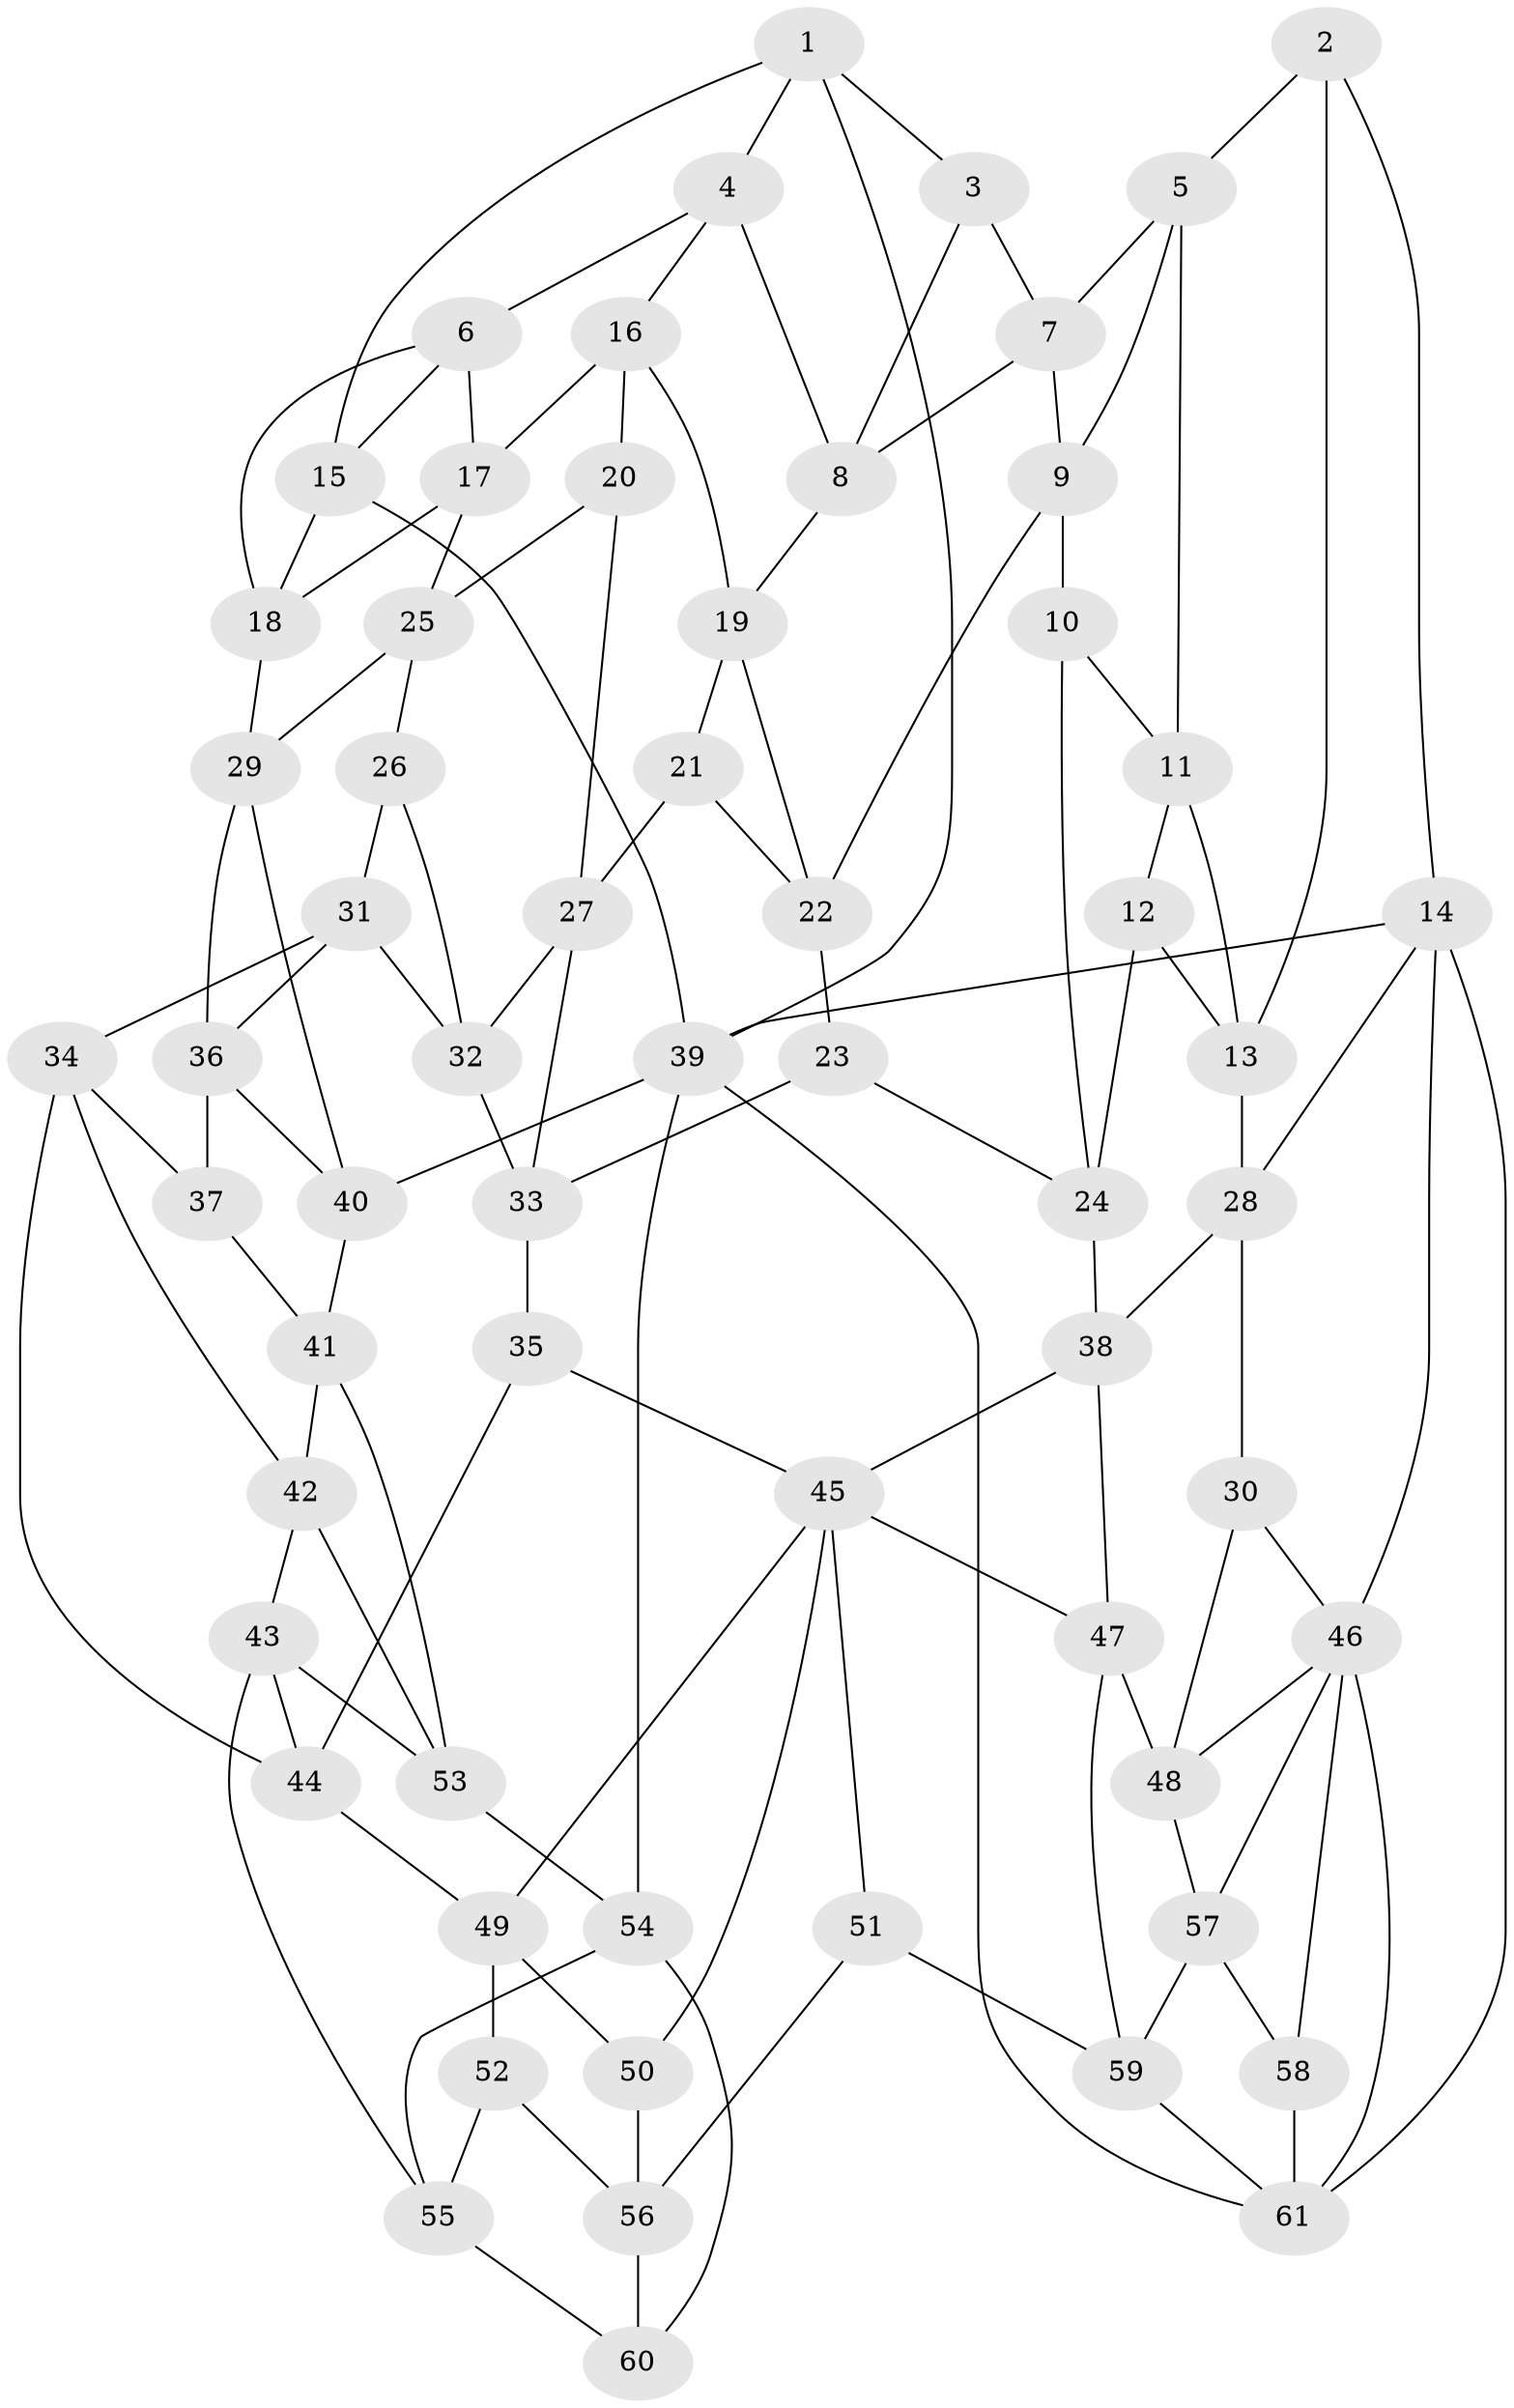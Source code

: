 // original degree distribution, {3: 0.01639344262295082, 4: 0.2540983606557377, 6: 0.23770491803278687, 5: 0.4918032786885246}
// Generated by graph-tools (version 1.1) at 2025/50/03/09/25 03:50:59]
// undirected, 61 vertices, 118 edges
graph export_dot {
graph [start="1"]
  node [color=gray90,style=filled];
  1;
  2;
  3;
  4;
  5;
  6;
  7;
  8;
  9;
  10;
  11;
  12;
  13;
  14;
  15;
  16;
  17;
  18;
  19;
  20;
  21;
  22;
  23;
  24;
  25;
  26;
  27;
  28;
  29;
  30;
  31;
  32;
  33;
  34;
  35;
  36;
  37;
  38;
  39;
  40;
  41;
  42;
  43;
  44;
  45;
  46;
  47;
  48;
  49;
  50;
  51;
  52;
  53;
  54;
  55;
  56;
  57;
  58;
  59;
  60;
  61;
  1 -- 3 [weight=1.0];
  1 -- 4 [weight=1.0];
  1 -- 15 [weight=1.0];
  1 -- 39 [weight=1.0];
  2 -- 5 [weight=1.0];
  2 -- 13 [weight=1.0];
  2 -- 14 [weight=1.0];
  3 -- 7 [weight=1.0];
  3 -- 8 [weight=1.0];
  4 -- 6 [weight=1.0];
  4 -- 8 [weight=1.0];
  4 -- 16 [weight=1.0];
  5 -- 7 [weight=1.0];
  5 -- 9 [weight=1.0];
  5 -- 11 [weight=1.0];
  6 -- 15 [weight=1.0];
  6 -- 17 [weight=1.0];
  6 -- 18 [weight=1.0];
  7 -- 8 [weight=1.0];
  7 -- 9 [weight=1.0];
  8 -- 19 [weight=1.0];
  9 -- 10 [weight=1.0];
  9 -- 22 [weight=1.0];
  10 -- 11 [weight=1.0];
  10 -- 24 [weight=1.0];
  11 -- 12 [weight=1.0];
  11 -- 13 [weight=1.0];
  12 -- 13 [weight=1.0];
  12 -- 24 [weight=1.0];
  13 -- 28 [weight=1.0];
  14 -- 28 [weight=1.0];
  14 -- 39 [weight=1.0];
  14 -- 46 [weight=1.0];
  14 -- 61 [weight=1.0];
  15 -- 18 [weight=1.0];
  15 -- 39 [weight=1.0];
  16 -- 17 [weight=1.0];
  16 -- 19 [weight=1.0];
  16 -- 20 [weight=1.0];
  17 -- 18 [weight=1.0];
  17 -- 25 [weight=1.0];
  18 -- 29 [weight=1.0];
  19 -- 21 [weight=1.0];
  19 -- 22 [weight=1.0];
  20 -- 25 [weight=1.0];
  20 -- 27 [weight=1.0];
  21 -- 22 [weight=1.0];
  21 -- 27 [weight=1.0];
  22 -- 23 [weight=1.0];
  23 -- 24 [weight=1.0];
  23 -- 33 [weight=1.0];
  24 -- 38 [weight=1.0];
  25 -- 26 [weight=1.0];
  25 -- 29 [weight=1.0];
  26 -- 31 [weight=1.0];
  26 -- 32 [weight=1.0];
  27 -- 32 [weight=1.0];
  27 -- 33 [weight=1.0];
  28 -- 30 [weight=1.0];
  28 -- 38 [weight=1.0];
  29 -- 36 [weight=1.0];
  29 -- 40 [weight=1.0];
  30 -- 46 [weight=1.0];
  30 -- 48 [weight=1.0];
  31 -- 32 [weight=1.0];
  31 -- 34 [weight=1.0];
  31 -- 36 [weight=1.0];
  32 -- 33 [weight=1.0];
  33 -- 35 [weight=1.0];
  34 -- 37 [weight=1.0];
  34 -- 42 [weight=1.0];
  34 -- 44 [weight=1.0];
  35 -- 44 [weight=1.0];
  35 -- 45 [weight=1.0];
  36 -- 37 [weight=1.0];
  36 -- 40 [weight=1.0];
  37 -- 41 [weight=1.0];
  38 -- 45 [weight=1.0];
  38 -- 47 [weight=1.0];
  39 -- 40 [weight=1.0];
  39 -- 54 [weight=1.0];
  39 -- 61 [weight=1.0];
  40 -- 41 [weight=1.0];
  41 -- 42 [weight=1.0];
  41 -- 53 [weight=1.0];
  42 -- 43 [weight=1.0];
  42 -- 53 [weight=1.0];
  43 -- 44 [weight=1.0];
  43 -- 53 [weight=1.0];
  43 -- 55 [weight=1.0];
  44 -- 49 [weight=1.0];
  45 -- 47 [weight=1.0];
  45 -- 49 [weight=1.0];
  45 -- 50 [weight=1.0];
  45 -- 51 [weight=1.0];
  46 -- 48 [weight=1.0];
  46 -- 57 [weight=1.0];
  46 -- 58 [weight=1.0];
  46 -- 61 [weight=1.0];
  47 -- 48 [weight=3.0];
  47 -- 59 [weight=1.0];
  48 -- 57 [weight=1.0];
  49 -- 50 [weight=1.0];
  49 -- 52 [weight=1.0];
  50 -- 56 [weight=1.0];
  51 -- 56 [weight=1.0];
  51 -- 59 [weight=1.0];
  52 -- 55 [weight=1.0];
  52 -- 56 [weight=1.0];
  53 -- 54 [weight=1.0];
  54 -- 55 [weight=1.0];
  54 -- 60 [weight=1.0];
  55 -- 60 [weight=1.0];
  56 -- 60 [weight=1.0];
  57 -- 58 [weight=1.0];
  57 -- 59 [weight=1.0];
  58 -- 61 [weight=1.0];
  59 -- 61 [weight=1.0];
}
